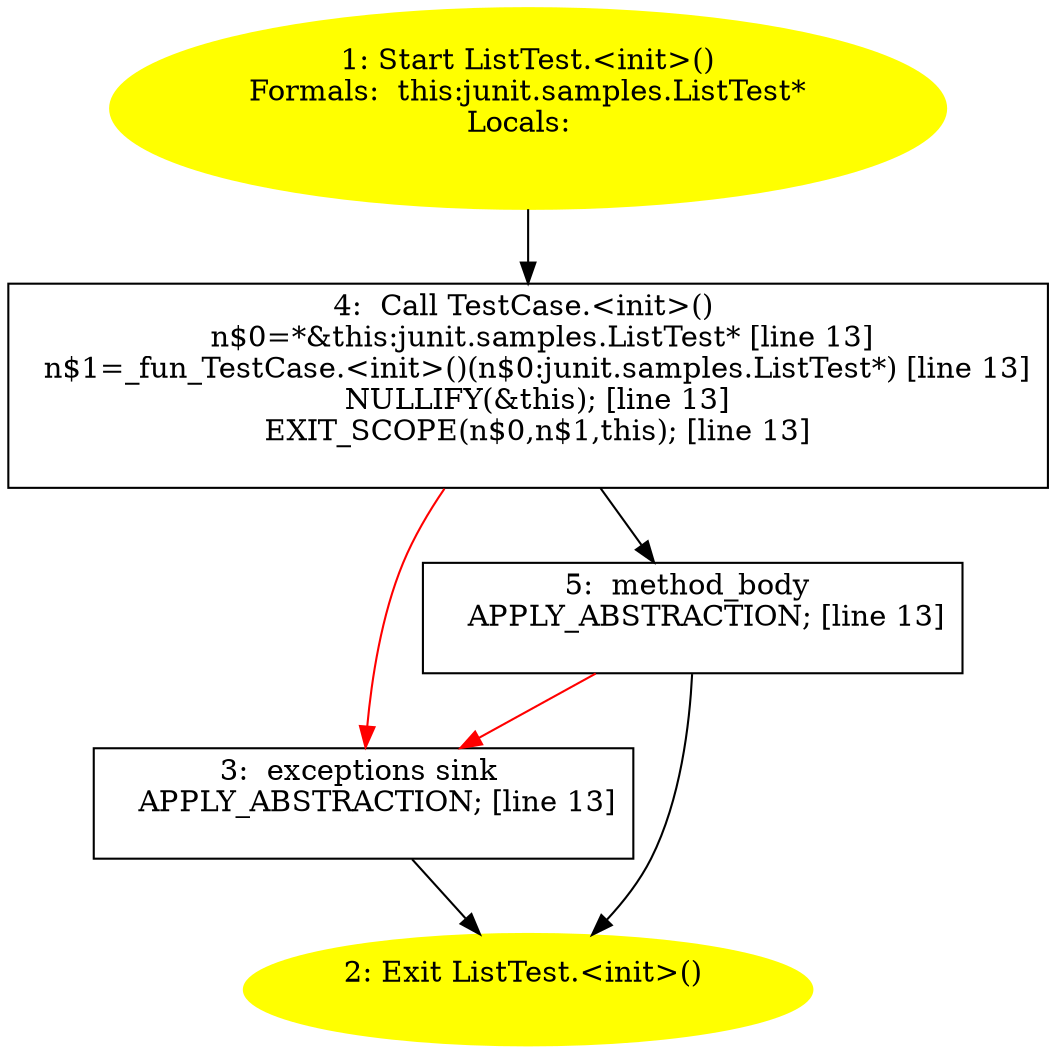 /* @generated */
digraph cfg {
"junit.samples.ListTest.<init>().aea722578235364e19a40611468988d9_1" [label="1: Start ListTest.<init>()\nFormals:  this:junit.samples.ListTest*\nLocals:  \n  " color=yellow style=filled]
	

	 "junit.samples.ListTest.<init>().aea722578235364e19a40611468988d9_1" -> "junit.samples.ListTest.<init>().aea722578235364e19a40611468988d9_4" ;
"junit.samples.ListTest.<init>().aea722578235364e19a40611468988d9_2" [label="2: Exit ListTest.<init>() \n  " color=yellow style=filled]
	

"junit.samples.ListTest.<init>().aea722578235364e19a40611468988d9_3" [label="3:  exceptions sink \n   APPLY_ABSTRACTION; [line 13]\n " shape="box"]
	

	 "junit.samples.ListTest.<init>().aea722578235364e19a40611468988d9_3" -> "junit.samples.ListTest.<init>().aea722578235364e19a40611468988d9_2" ;
"junit.samples.ListTest.<init>().aea722578235364e19a40611468988d9_4" [label="4:  Call TestCase.<init>() \n   n$0=*&this:junit.samples.ListTest* [line 13]\n  n$1=_fun_TestCase.<init>()(n$0:junit.samples.ListTest*) [line 13]\n  NULLIFY(&this); [line 13]\n  EXIT_SCOPE(n$0,n$1,this); [line 13]\n " shape="box"]
	

	 "junit.samples.ListTest.<init>().aea722578235364e19a40611468988d9_4" -> "junit.samples.ListTest.<init>().aea722578235364e19a40611468988d9_5" ;
	 "junit.samples.ListTest.<init>().aea722578235364e19a40611468988d9_4" -> "junit.samples.ListTest.<init>().aea722578235364e19a40611468988d9_3" [color="red" ];
"junit.samples.ListTest.<init>().aea722578235364e19a40611468988d9_5" [label="5:  method_body \n   APPLY_ABSTRACTION; [line 13]\n " shape="box"]
	

	 "junit.samples.ListTest.<init>().aea722578235364e19a40611468988d9_5" -> "junit.samples.ListTest.<init>().aea722578235364e19a40611468988d9_2" ;
	 "junit.samples.ListTest.<init>().aea722578235364e19a40611468988d9_5" -> "junit.samples.ListTest.<init>().aea722578235364e19a40611468988d9_3" [color="red" ];
}
